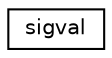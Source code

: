 digraph "Graphical Class Hierarchy"
{
 // LATEX_PDF_SIZE
  edge [fontname="Helvetica",fontsize="10",labelfontname="Helvetica",labelfontsize="10"];
  node [fontname="Helvetica",fontsize="10",shape=record];
  rankdir="LR";
  Node0 [label="sigval",height=0.2,width=0.4,color="black", fillcolor="white", style="filled",URL="$unionsigval.html",tooltip=" "];
}
